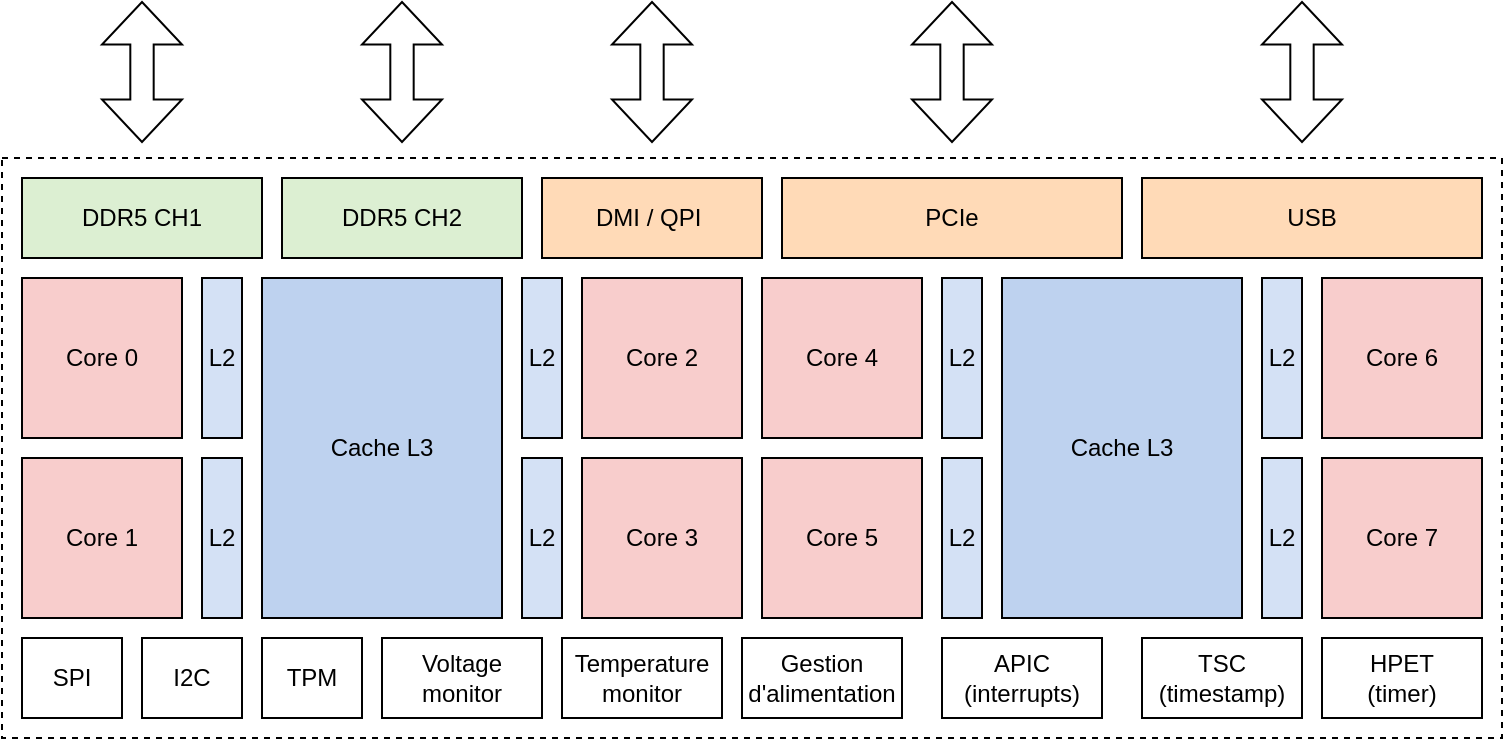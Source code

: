 <mxfile version="22.1.16" type="device">
  <diagram name="Page-1" id="6IwVo8tExwxwCz0Wg5aD">
    <mxGraphModel dx="6234" dy="956" grid="1" gridSize="10" guides="1" tooltips="1" connect="1" arrows="1" fold="1" page="1" pageScale="1" pageWidth="800" pageHeight="380" math="0" shadow="0">
      <root>
        <mxCell id="0" />
        <mxCell id="1" parent="0" />
        <mxCell id="GBcp7sBmn8wqeiP2kvGA-1" value="" style="rounded=0;whiteSpace=wrap;html=1;fillColor=none;dashed=1;fillOpacity=50;" vertex="1" parent="1">
          <mxGeometry x="-4780" y="84" width="750" height="290" as="geometry" />
        </mxCell>
        <mxCell id="GBcp7sBmn8wqeiP2kvGA-2" value="Core 0" style="whiteSpace=wrap;html=1;aspect=fixed;fillOpacity=50;fillColor=#F19C99;" vertex="1" parent="1">
          <mxGeometry x="-4770" y="144" width="80" height="80" as="geometry" />
        </mxCell>
        <mxCell id="GBcp7sBmn8wqeiP2kvGA-3" value="Core 1" style="whiteSpace=wrap;html=1;aspect=fixed;fillOpacity=50;fillColor=#F19C99;" vertex="1" parent="1">
          <mxGeometry x="-4770" y="234" width="80" height="80" as="geometry" />
        </mxCell>
        <mxCell id="GBcp7sBmn8wqeiP2kvGA-4" value="Core 2" style="whiteSpace=wrap;html=1;aspect=fixed;fillOpacity=50;fillColor=#F19C99;" vertex="1" parent="1">
          <mxGeometry x="-4490" y="144" width="80" height="80" as="geometry" />
        </mxCell>
        <mxCell id="GBcp7sBmn8wqeiP2kvGA-5" value="Core 3" style="whiteSpace=wrap;html=1;aspect=fixed;fillOpacity=50;fillColor=#F19C99;" vertex="1" parent="1">
          <mxGeometry x="-4490" y="234" width="80" height="80" as="geometry" />
        </mxCell>
        <mxCell id="GBcp7sBmn8wqeiP2kvGA-6" value="Cache L3" style="rounded=0;whiteSpace=wrap;html=1;fillOpacity=50;fillColor=#7EA6E0;" vertex="1" parent="1">
          <mxGeometry x="-4650" y="144" width="120" height="170" as="geometry" />
        </mxCell>
        <mxCell id="GBcp7sBmn8wqeiP2kvGA-7" value="L2" style="rounded=0;whiteSpace=wrap;html=1;fillOpacity=50;fillColor=#A9C4EB;" vertex="1" parent="1">
          <mxGeometry x="-4680" y="234" width="20" height="80" as="geometry" />
        </mxCell>
        <mxCell id="GBcp7sBmn8wqeiP2kvGA-8" value="L2" style="rounded=0;whiteSpace=wrap;html=1;fillOpacity=50;fillColor=#A9C4EB;" vertex="1" parent="1">
          <mxGeometry x="-4680" y="144" width="20" height="80" as="geometry" />
        </mxCell>
        <mxCell id="GBcp7sBmn8wqeiP2kvGA-9" value="L2" style="rounded=0;whiteSpace=wrap;html=1;fillOpacity=50;fillColor=#A9C4EB;" vertex="1" parent="1">
          <mxGeometry x="-4520" y="144" width="20" height="80" as="geometry" />
        </mxCell>
        <mxCell id="GBcp7sBmn8wqeiP2kvGA-10" value="L2" style="rounded=0;whiteSpace=wrap;html=1;fillOpacity=50;fillColor=#A9C4EB;" vertex="1" parent="1">
          <mxGeometry x="-4520" y="234" width="20" height="80" as="geometry" />
        </mxCell>
        <mxCell id="GBcp7sBmn8wqeiP2kvGA-11" value="DDR5 CH1" style="rounded=0;whiteSpace=wrap;html=1;fillOpacity=50;fillColor=#B9E0A5;" vertex="1" parent="1">
          <mxGeometry x="-4770" y="94" width="120" height="40" as="geometry" />
        </mxCell>
        <mxCell id="GBcp7sBmn8wqeiP2kvGA-12" value="DDR5 CH2" style="rounded=0;whiteSpace=wrap;html=1;fillOpacity=50;fillColor=#B9E0A5;" vertex="1" parent="1">
          <mxGeometry x="-4640" y="94" width="120" height="40" as="geometry" />
        </mxCell>
        <mxCell id="GBcp7sBmn8wqeiP2kvGA-13" value="PCIe" style="rounded=0;whiteSpace=wrap;html=1;fillOpacity=50;fillColor=#FFB570;" vertex="1" parent="1">
          <mxGeometry x="-4390" y="94" width="170" height="40" as="geometry" />
        </mxCell>
        <mxCell id="GBcp7sBmn8wqeiP2kvGA-14" value="" style="shape=doubleArrow;direction=south;whiteSpace=wrap;html=1;arrowWidth=0.292;arrowSize=0.304;fillColor=none;" vertex="1" parent="1">
          <mxGeometry x="-4730" y="6" width="40" height="70" as="geometry" />
        </mxCell>
        <mxCell id="GBcp7sBmn8wqeiP2kvGA-15" value="DMI / QPI&amp;nbsp;" style="rounded=0;whiteSpace=wrap;html=1;fillOpacity=50;fillColor=#FFB570;" vertex="1" parent="1">
          <mxGeometry x="-4510" y="94" width="110" height="40" as="geometry" />
        </mxCell>
        <mxCell id="GBcp7sBmn8wqeiP2kvGA-16" value="USB" style="rounded=0;whiteSpace=wrap;html=1;fillOpacity=50;fillColor=#FFB570;" vertex="1" parent="1">
          <mxGeometry x="-4210" y="94" width="170" height="40" as="geometry" />
        </mxCell>
        <mxCell id="GBcp7sBmn8wqeiP2kvGA-17" value="Core 4" style="whiteSpace=wrap;html=1;aspect=fixed;fillOpacity=50;fillColor=#F19C99;" vertex="1" parent="1">
          <mxGeometry x="-4400" y="144" width="80" height="80" as="geometry" />
        </mxCell>
        <mxCell id="GBcp7sBmn8wqeiP2kvGA-18" value="Core 5" style="whiteSpace=wrap;html=1;aspect=fixed;fillOpacity=50;fillColor=#F19C99;" vertex="1" parent="1">
          <mxGeometry x="-4400" y="234" width="80" height="80" as="geometry" />
        </mxCell>
        <mxCell id="GBcp7sBmn8wqeiP2kvGA-19" value="Core 6" style="whiteSpace=wrap;html=1;aspect=fixed;fillOpacity=50;fillColor=#F19C99;" vertex="1" parent="1">
          <mxGeometry x="-4120" y="144" width="80" height="80" as="geometry" />
        </mxCell>
        <mxCell id="GBcp7sBmn8wqeiP2kvGA-20" value="Core 7" style="whiteSpace=wrap;html=1;aspect=fixed;fillOpacity=50;fillColor=#F19C99;" vertex="1" parent="1">
          <mxGeometry x="-4120" y="234" width="80" height="80" as="geometry" />
        </mxCell>
        <mxCell id="GBcp7sBmn8wqeiP2kvGA-21" value="Cache L3" style="rounded=0;whiteSpace=wrap;html=1;fillOpacity=50;fillColor=#7EA6E0;" vertex="1" parent="1">
          <mxGeometry x="-4280" y="144" width="120" height="170" as="geometry" />
        </mxCell>
        <mxCell id="GBcp7sBmn8wqeiP2kvGA-22" value="L2" style="rounded=0;whiteSpace=wrap;html=1;fillOpacity=50;fillColor=#A9C4EB;" vertex="1" parent="1">
          <mxGeometry x="-4310" y="234" width="20" height="80" as="geometry" />
        </mxCell>
        <mxCell id="GBcp7sBmn8wqeiP2kvGA-23" value="L2" style="rounded=0;whiteSpace=wrap;html=1;fillOpacity=50;fillColor=#A9C4EB;" vertex="1" parent="1">
          <mxGeometry x="-4310" y="144" width="20" height="80" as="geometry" />
        </mxCell>
        <mxCell id="GBcp7sBmn8wqeiP2kvGA-24" value="L2" style="rounded=0;whiteSpace=wrap;html=1;fillOpacity=50;fillColor=#A9C4EB;" vertex="1" parent="1">
          <mxGeometry x="-4150" y="144" width="20" height="80" as="geometry" />
        </mxCell>
        <mxCell id="GBcp7sBmn8wqeiP2kvGA-25" value="L2" style="rounded=0;whiteSpace=wrap;html=1;fillOpacity=50;fillColor=#A9C4EB;" vertex="1" parent="1">
          <mxGeometry x="-4150" y="234" width="20" height="80" as="geometry" />
        </mxCell>
        <mxCell id="GBcp7sBmn8wqeiP2kvGA-26" value="SPI" style="rounded=0;whiteSpace=wrap;html=1;fillOpacity=50;" vertex="1" parent="1">
          <mxGeometry x="-4770" y="324" width="50" height="40" as="geometry" />
        </mxCell>
        <mxCell id="GBcp7sBmn8wqeiP2kvGA-27" value="I2C" style="rounded=0;whiteSpace=wrap;html=1;fillOpacity=50;" vertex="1" parent="1">
          <mxGeometry x="-4710" y="324" width="50" height="40" as="geometry" />
        </mxCell>
        <mxCell id="GBcp7sBmn8wqeiP2kvGA-28" value="TPM" style="rounded=0;whiteSpace=wrap;html=1;fillOpacity=50;" vertex="1" parent="1">
          <mxGeometry x="-4650" y="324" width="50" height="40" as="geometry" />
        </mxCell>
        <mxCell id="GBcp7sBmn8wqeiP2kvGA-29" value="Voltage&lt;br&gt;monitor" style="rounded=0;whiteSpace=wrap;html=1;fillOpacity=50;" vertex="1" parent="1">
          <mxGeometry x="-4590" y="324" width="80" height="40" as="geometry" />
        </mxCell>
        <mxCell id="GBcp7sBmn8wqeiP2kvGA-30" value="Temperature&lt;br&gt;monitor" style="rounded=0;whiteSpace=wrap;html=1;fillOpacity=50;" vertex="1" parent="1">
          <mxGeometry x="-4500" y="324" width="80" height="40" as="geometry" />
        </mxCell>
        <mxCell id="GBcp7sBmn8wqeiP2kvGA-31" value="" style="shape=doubleArrow;direction=south;whiteSpace=wrap;html=1;arrowWidth=0.292;arrowSize=0.304;fillColor=none;" vertex="1" parent="1">
          <mxGeometry x="-4600" y="6" width="40" height="70" as="geometry" />
        </mxCell>
        <mxCell id="GBcp7sBmn8wqeiP2kvGA-32" value="" style="shape=doubleArrow;direction=south;whiteSpace=wrap;html=1;arrowWidth=0.292;arrowSize=0.304;fillColor=none;" vertex="1" parent="1">
          <mxGeometry x="-4325" y="6" width="40" height="70" as="geometry" />
        </mxCell>
        <mxCell id="GBcp7sBmn8wqeiP2kvGA-33" value="" style="shape=doubleArrow;direction=south;whiteSpace=wrap;html=1;arrowWidth=0.292;arrowSize=0.304;fillColor=none;" vertex="1" parent="1">
          <mxGeometry x="-4150" y="6" width="40" height="70" as="geometry" />
        </mxCell>
        <mxCell id="GBcp7sBmn8wqeiP2kvGA-34" value="" style="shape=doubleArrow;direction=south;whiteSpace=wrap;html=1;arrowWidth=0.292;arrowSize=0.304;fillColor=none;" vertex="1" parent="1">
          <mxGeometry x="-4475" y="6" width="40" height="70" as="geometry" />
        </mxCell>
        <mxCell id="GBcp7sBmn8wqeiP2kvGA-35" value="Gestion&lt;br&gt;d&#39;alimentation" style="rounded=0;whiteSpace=wrap;html=1;fillOpacity=50;" vertex="1" parent="1">
          <mxGeometry x="-4410" y="324" width="80" height="40" as="geometry" />
        </mxCell>
        <mxCell id="GBcp7sBmn8wqeiP2kvGA-36" value="HPET&lt;br&gt;(timer)" style="rounded=0;whiteSpace=wrap;html=1;fillOpacity=50;" vertex="1" parent="1">
          <mxGeometry x="-4120" y="324" width="80" height="40" as="geometry" />
        </mxCell>
        <mxCell id="GBcp7sBmn8wqeiP2kvGA-37" value="TSC&lt;br&gt;(timestamp)" style="rounded=0;whiteSpace=wrap;html=1;fillOpacity=50;" vertex="1" parent="1">
          <mxGeometry x="-4210" y="324" width="80" height="40" as="geometry" />
        </mxCell>
        <mxCell id="GBcp7sBmn8wqeiP2kvGA-38" value="APIC&lt;br&gt;(interrupts)" style="rounded=0;whiteSpace=wrap;html=1;fillOpacity=50;" vertex="1" parent="1">
          <mxGeometry x="-4310" y="324" width="80" height="40" as="geometry" />
        </mxCell>
      </root>
    </mxGraphModel>
  </diagram>
</mxfile>
